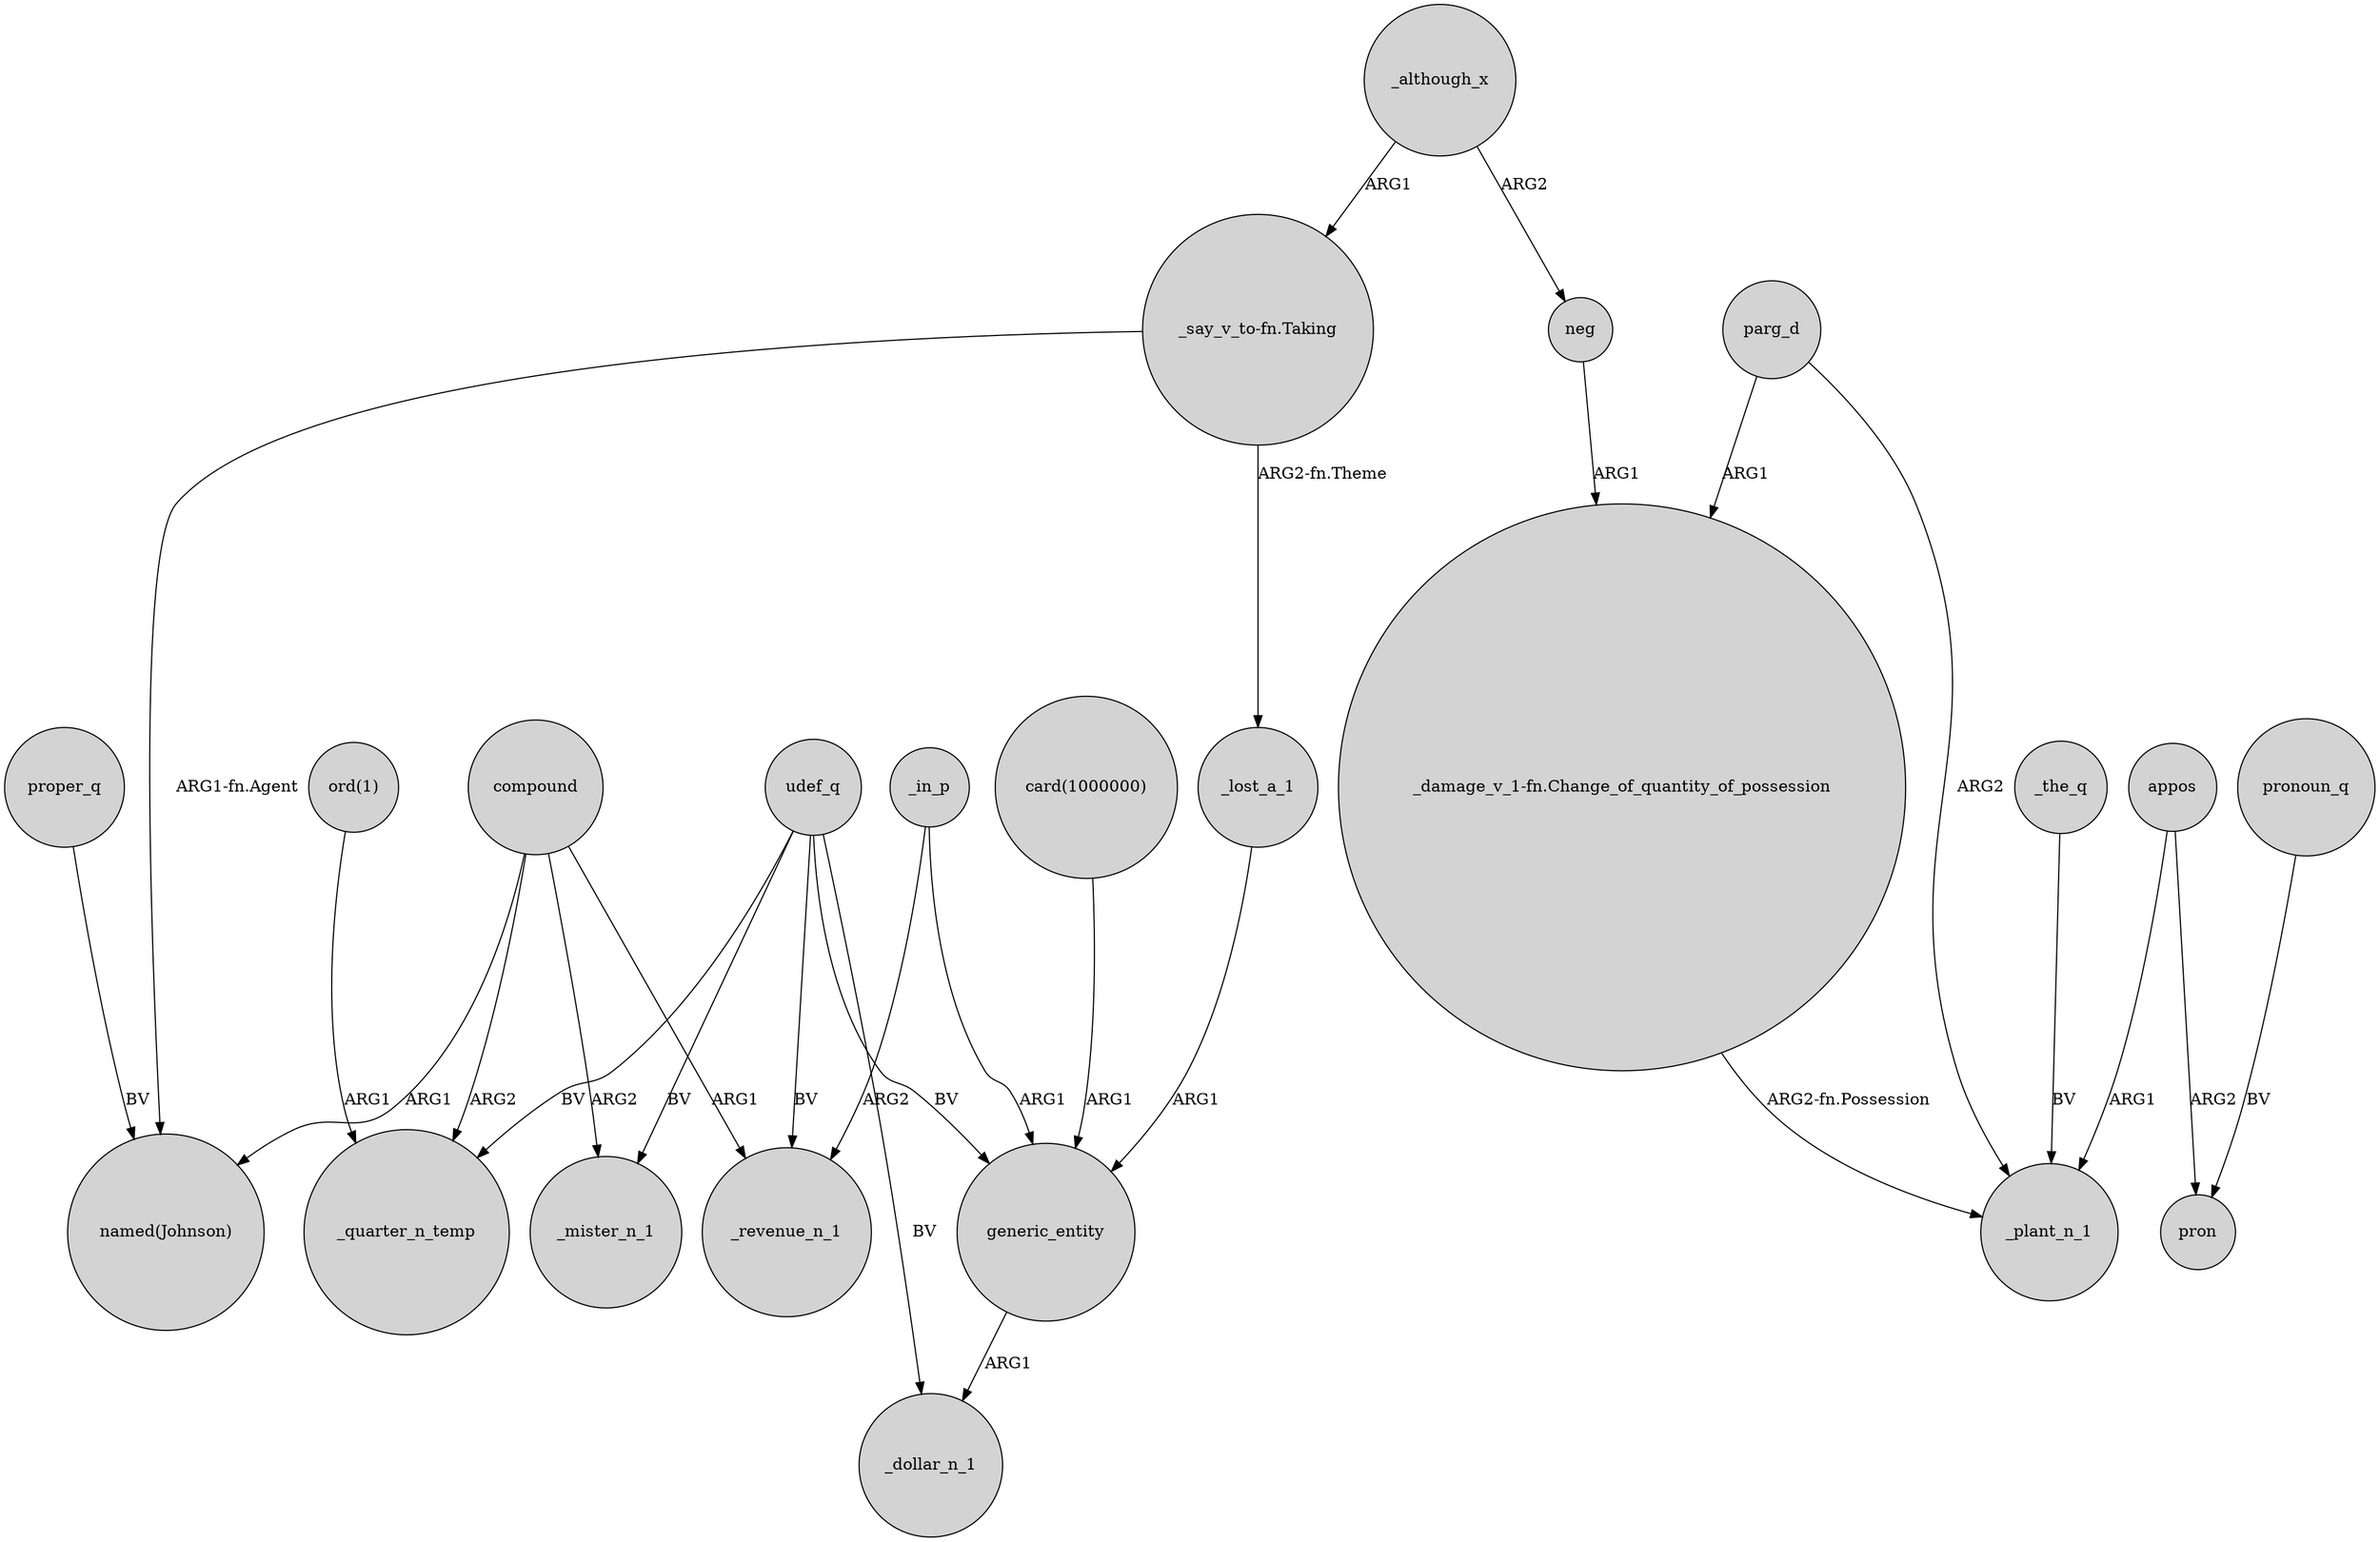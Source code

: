 digraph {
	node [shape=circle style=filled]
	compound -> _mister_n_1 [label=ARG2]
	_lost_a_1 -> generic_entity [label=ARG1]
	"_damage_v_1-fn.Change_of_quantity_of_possession" -> _plant_n_1 [label="ARG2-fn.Possession"]
	"_say_v_to-fn.Taking" -> _lost_a_1 [label="ARG2-fn.Theme"]
	udef_q -> _mister_n_1 [label=BV]
	generic_entity -> _dollar_n_1 [label=ARG1]
	udef_q -> generic_entity [label=BV]
	"_say_v_to-fn.Taking" -> "named(Johnson)" [label="ARG1-fn.Agent"]
	udef_q -> _revenue_n_1 [label=BV]
	_in_p -> generic_entity [label=ARG1]
	proper_q -> "named(Johnson)" [label=BV]
	appos -> pron [label=ARG2]
	pronoun_q -> pron [label=BV]
	"card(1000000)" -> generic_entity [label=ARG1]
	parg_d -> _plant_n_1 [label=ARG2]
	parg_d -> "_damage_v_1-fn.Change_of_quantity_of_possession" [label=ARG1]
	compound -> _quarter_n_temp [label=ARG2]
	_although_x -> "_say_v_to-fn.Taking" [label=ARG1]
	udef_q -> _dollar_n_1 [label=BV]
	"ord(1)" -> _quarter_n_temp [label=ARG1]
	compound -> "named(Johnson)" [label=ARG1]
	_although_x -> neg [label=ARG2]
	appos -> _plant_n_1 [label=ARG1]
	_in_p -> _revenue_n_1 [label=ARG2]
	udef_q -> _quarter_n_temp [label=BV]
	compound -> _revenue_n_1 [label=ARG1]
	neg -> "_damage_v_1-fn.Change_of_quantity_of_possession" [label=ARG1]
	_the_q -> _plant_n_1 [label=BV]
}
